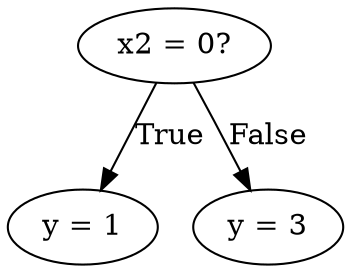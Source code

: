 digraph TREE {
    node1 [label="y = 1"];
    node0 -> node1 [label="True"];
    node0 [label="x2 = 0?"];
    node2 [label="y = 3"];
    node0 -> node2 [label="False"];
}

